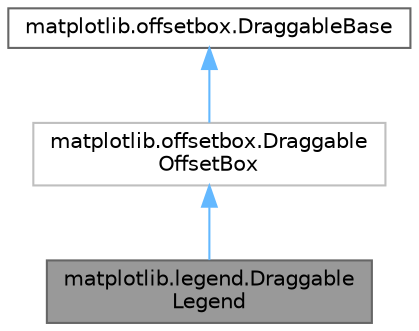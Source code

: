 digraph "matplotlib.legend.DraggableLegend"
{
 // LATEX_PDF_SIZE
  bgcolor="transparent";
  edge [fontname=Helvetica,fontsize=10,labelfontname=Helvetica,labelfontsize=10];
  node [fontname=Helvetica,fontsize=10,shape=box,height=0.2,width=0.4];
  Node1 [id="Node000001",label="matplotlib.legend.Draggable\lLegend",height=0.2,width=0.4,color="gray40", fillcolor="grey60", style="filled", fontcolor="black",tooltip=" "];
  Node2 -> Node1 [id="edge1_Node000001_Node000002",dir="back",color="steelblue1",style="solid",tooltip=" "];
  Node2 [id="Node000002",label="matplotlib.offsetbox.Draggable\lOffsetBox",height=0.2,width=0.4,color="grey75", fillcolor="white", style="filled",URL="$d7/d20/classmatplotlib_1_1offsetbox_1_1DraggableOffsetBox.html",tooltip=" "];
  Node3 -> Node2 [id="edge2_Node000002_Node000003",dir="back",color="steelblue1",style="solid",tooltip=" "];
  Node3 [id="Node000003",label="matplotlib.offsetbox.DraggableBase",height=0.2,width=0.4,color="gray40", fillcolor="white", style="filled",URL="$df/d07/classmatplotlib_1_1offsetbox_1_1DraggableBase.html",tooltip=" "];
}
